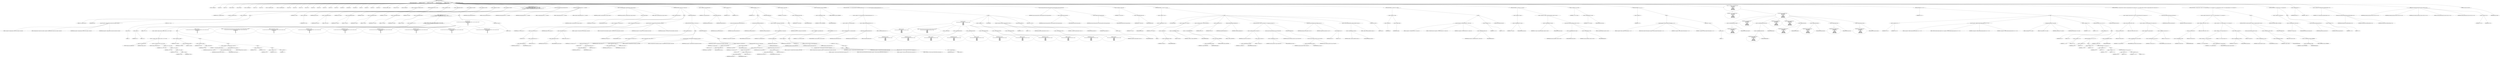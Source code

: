 digraph hostapd_notif_assoc {  
"1000130" [label = "(METHOD,hostapd_notif_assoc)" ]
"1000131" [label = "(PARAM,hostapd_data *hapd)" ]
"1000132" [label = "(PARAM,const u8 *addr)" ]
"1000133" [label = "(PARAM,const u8 *req_ies)" ]
"1000134" [label = "(PARAM,size_t req_ies_len)" ]
"1000135" [label = "(PARAM,int reassoc)" ]
"1000136" [label = "(BLOCK,,)" ]
"1000137" [label = "(LOCAL,v5: unsigned int)" ]
"1000138" [label = "(LOCAL,v6: int)" ]
"1000139" [label = "(LOCAL,v7: int)" ]
"1000140" [label = "(LOCAL,v8: sta_info *)" ]
"1000141" [label = "(LOCAL,v9: sta_info *)" ]
"1000142" [label = "(LOCAL,v10: hostapd_iface *)" ]
"1000143" [label = "(LOCAL,v11: int)" ]
"1000144" [label = "(LOCAL,v12: int)" ]
"1000145" [label = "(LOCAL,v13: hostapd_bss_config *)" ]
"1000146" [label = "(LOCAL,v14: wpa_state_machine *)" ]
"1000147" [label = "(LOCAL,v15: int)" ]
"1000148" [label = "(LOCAL,v16: int)" ]
"1000149" [label = "(LOCAL,v17: int)" ]
"1000150" [label = "(LOCAL,v18: u8 *)" ]
"1000151" [label = "(LOCAL,v20: int)" ]
"1000152" [label = "(LOCAL,v22: u8)" ]
"1000153" [label = "(LOCAL,v23: u8)" ]
"1000154" [label = "(LOCAL,v24: u8)" ]
"1000155" [label = "(LOCAL,v25: u8)" ]
"1000156" [label = "(LOCAL,ielen: u8)" ]
"1000157" [label = "(LOCAL,ielena: int)" ]
"1000158" [label = "(LOCAL,ielenb: int)" ]
"1000159" [label = "(LOCAL,p: u8)" ]
"1000160" [label = "(LOCAL,pa: u8 *)" ]
"1000161" [label = "(LOCAL,res: int)" ]
"1000162" [label = "(LOCAL,resa: int)" ]
"1000163" [label = "(LOCAL,elems: ieee802_11_elems)" ]
"1000164" [label = "(LOCAL,buf: u8 [ 1064 ])" ]
"1000165" [label = "(LOCAL,v35: unsigned int)" ]
"1000166" [label = "(<operator>.assignment,v35 = __readgsdword(0x14u))" ]
"1000167" [label = "(IDENTIFIER,v35,v35 = __readgsdword(0x14u))" ]
"1000168" [label = "(__readgsdword,__readgsdword(0x14u))" ]
"1000169" [label = "(LITERAL,0x14u,__readgsdword(0x14u))" ]
"1000170" [label = "(CONTROL_STRUCTURE,if ( !addr ),if ( !addr ))" ]
"1000171" [label = "(<operator>.logicalNot,!addr)" ]
"1000172" [label = "(IDENTIFIER,addr,!addr)" ]
"1000173" [label = "(BLOCK,,)" ]
"1000174" [label = "(wpa_printf,wpa_printf(2, \"hostapd_notif_assoc: Skip event with no address\", hapd, hapd))" ]
"1000175" [label = "(LITERAL,2,wpa_printf(2, \"hostapd_notif_assoc: Skip event with no address\", hapd, hapd))" ]
"1000176" [label = "(LITERAL,\"hostapd_notif_assoc: Skip event with no address\",wpa_printf(2, \"hostapd_notif_assoc: Skip event with no address\", hapd, hapd))" ]
"1000177" [label = "(IDENTIFIER,hapd,wpa_printf(2, \"hostapd_notif_assoc: Skip event with no address\", hapd, hapd))" ]
"1000178" [label = "(IDENTIFIER,hapd,wpa_printf(2, \"hostapd_notif_assoc: Skip event with no address\", hapd, hapd))" ]
"1000179" [label = "(RETURN,return -1;,return -1;)" ]
"1000180" [label = "(<operator>.minus,-1)" ]
"1000181" [label = "(LITERAL,1,-1)" ]
"1000182" [label = "(<operator>.assignment,v5 = *addr)" ]
"1000183" [label = "(IDENTIFIER,v5,v5 = *addr)" ]
"1000184" [label = "(<operator>.indirection,*addr)" ]
"1000185" [label = "(IDENTIFIER,addr,v5 = *addr)" ]
"1000186" [label = "(<operator>.assignment,ielen = addr[1])" ]
"1000187" [label = "(IDENTIFIER,ielen,ielen = addr[1])" ]
"1000188" [label = "(<operator>.indirectIndexAccess,addr[1])" ]
"1000189" [label = "(IDENTIFIER,addr,ielen = addr[1])" ]
"1000190" [label = "(LITERAL,1,ielen = addr[1])" ]
"1000191" [label = "(<operator>.assignment,v25 = addr[2])" ]
"1000192" [label = "(IDENTIFIER,v25,v25 = addr[2])" ]
"1000193" [label = "(<operator>.indirectIndexAccess,addr[2])" ]
"1000194" [label = "(IDENTIFIER,addr,v25 = addr[2])" ]
"1000195" [label = "(LITERAL,2,v25 = addr[2])" ]
"1000196" [label = "(<operator>.assignment,p = addr[3])" ]
"1000197" [label = "(IDENTIFIER,p,p = addr[3])" ]
"1000198" [label = "(<operator>.indirectIndexAccess,addr[3])" ]
"1000199" [label = "(IDENTIFIER,addr,p = addr[3])" ]
"1000200" [label = "(LITERAL,3,p = addr[3])" ]
"1000201" [label = "(<operator>.assignment,v24 = addr[4])" ]
"1000202" [label = "(IDENTIFIER,v24,v24 = addr[4])" ]
"1000203" [label = "(<operator>.indirectIndexAccess,addr[4])" ]
"1000204" [label = "(IDENTIFIER,addr,v24 = addr[4])" ]
"1000205" [label = "(LITERAL,4,v24 = addr[4])" ]
"1000206" [label = "(<operator>.assignment,v6 = addr[5])" ]
"1000207" [label = "(IDENTIFIER,v6,v6 = addr[5])" ]
"1000208" [label = "(<operator>.indirectIndexAccess,addr[5])" ]
"1000209" [label = "(IDENTIFIER,addr,v6 = addr[5])" ]
"1000210" [label = "(LITERAL,5,v6 = addr[5])" ]
"1000211" [label = "(CONTROL_STRUCTURE,if ( (v5 & 1) != 0\n    || !((unsigned __int8)v6 | (unsigned __int8)(v24 | p | v25 | v5 | ielen))\n    || (v22 = addr[5], v23 = *addr, v7 = memcmp(addr, hapd->own_addr, 6u), v5 = v23, v6 = v22, !v7) ),if ( (v5 & 1) != 0\n    || !((unsigned __int8)v6 | (unsigned __int8)(v24 | p | v25 | v5 | ielen))\n    || (v22 = addr[5], v23 = *addr, v7 = memcmp(addr, hapd->own_addr, 6u), v5 = v23, v6 = v22, !v7) ))" ]
"1000212" [label = "(<operator>.logicalOr,(v5 & 1) != 0\n    || !((unsigned __int8)v6 | (unsigned __int8)(v24 | p | v25 | v5 | ielen))\n    || (v22 = addr[5], v23 = *addr, v7 = memcmp(addr, hapd->own_addr, 6u), v5 = v23, v6 = v22, !v7))" ]
"1000213" [label = "(<operator>.notEquals,(v5 & 1) != 0)" ]
"1000214" [label = "(<operator>.and,v5 & 1)" ]
"1000215" [label = "(IDENTIFIER,v5,v5 & 1)" ]
"1000216" [label = "(LITERAL,1,v5 & 1)" ]
"1000217" [label = "(LITERAL,0,(v5 & 1) != 0)" ]
"1000218" [label = "(<operator>.logicalOr,!((unsigned __int8)v6 | (unsigned __int8)(v24 | p | v25 | v5 | ielen))\n    || (v22 = addr[5], v23 = *addr, v7 = memcmp(addr, hapd->own_addr, 6u), v5 = v23, v6 = v22, !v7))" ]
"1000219" [label = "(<operator>.logicalNot,!((unsigned __int8)v6 | (unsigned __int8)(v24 | p | v25 | v5 | ielen)))" ]
"1000220" [label = "(<operator>.or,(unsigned __int8)v6 | (unsigned __int8)(v24 | p | v25 | v5 | ielen))" ]
"1000221" [label = "(<operator>.cast,(unsigned __int8)v6)" ]
"1000222" [label = "(UNKNOWN,unsigned __int8,unsigned __int8)" ]
"1000223" [label = "(IDENTIFIER,v6,(unsigned __int8)v6)" ]
"1000224" [label = "(<operator>.cast,(unsigned __int8)(v24 | p | v25 | v5 | ielen))" ]
"1000225" [label = "(UNKNOWN,unsigned __int8,unsigned __int8)" ]
"1000226" [label = "(<operator>.or,v24 | p | v25 | v5 | ielen)" ]
"1000227" [label = "(IDENTIFIER,v24,v24 | p | v25 | v5 | ielen)" ]
"1000228" [label = "(<operator>.or,p | v25 | v5 | ielen)" ]
"1000229" [label = "(IDENTIFIER,p,p | v25 | v5 | ielen)" ]
"1000230" [label = "(<operator>.or,v25 | v5 | ielen)" ]
"1000231" [label = "(IDENTIFIER,v25,v25 | v5 | ielen)" ]
"1000232" [label = "(<operator>.or,v5 | ielen)" ]
"1000233" [label = "(IDENTIFIER,v5,v5 | ielen)" ]
"1000234" [label = "(IDENTIFIER,ielen,v5 | ielen)" ]
"1000235" [label = "(BLOCK,,)" ]
"1000236" [label = "(<operator>.assignment,v22 = addr[5])" ]
"1000237" [label = "(IDENTIFIER,v22,v22 = addr[5])" ]
"1000238" [label = "(<operator>.indirectIndexAccess,addr[5])" ]
"1000239" [label = "(IDENTIFIER,addr,v22 = addr[5])" ]
"1000240" [label = "(LITERAL,5,v22 = addr[5])" ]
"1000241" [label = "(BLOCK,,)" ]
"1000242" [label = "(<operator>.assignment,v23 = *addr)" ]
"1000243" [label = "(IDENTIFIER,v23,v23 = *addr)" ]
"1000244" [label = "(<operator>.indirection,*addr)" ]
"1000245" [label = "(IDENTIFIER,addr,v23 = *addr)" ]
"1000246" [label = "(BLOCK,,)" ]
"1000247" [label = "(<operator>.assignment,v7 = memcmp(addr, hapd->own_addr, 6u))" ]
"1000248" [label = "(IDENTIFIER,v7,v7 = memcmp(addr, hapd->own_addr, 6u))" ]
"1000249" [label = "(memcmp,memcmp(addr, hapd->own_addr, 6u))" ]
"1000250" [label = "(IDENTIFIER,addr,memcmp(addr, hapd->own_addr, 6u))" ]
"1000251" [label = "(<operator>.indirectFieldAccess,hapd->own_addr)" ]
"1000252" [label = "(IDENTIFIER,hapd,memcmp(addr, hapd->own_addr, 6u))" ]
"1000253" [label = "(FIELD_IDENTIFIER,own_addr,own_addr)" ]
"1000254" [label = "(LITERAL,6u,memcmp(addr, hapd->own_addr, 6u))" ]
"1000255" [label = "(BLOCK,,)" ]
"1000256" [label = "(<operator>.assignment,v5 = v23)" ]
"1000257" [label = "(IDENTIFIER,v5,v5 = v23)" ]
"1000258" [label = "(IDENTIFIER,v23,v5 = v23)" ]
"1000259" [label = "(BLOCK,,)" ]
"1000260" [label = "(<operator>.assignment,v6 = v22)" ]
"1000261" [label = "(IDENTIFIER,v6,v6 = v22)" ]
"1000262" [label = "(IDENTIFIER,v22,v6 = v22)" ]
"1000263" [label = "(<operator>.logicalNot,!v7)" ]
"1000264" [label = "(IDENTIFIER,v7,!v7)" ]
"1000265" [label = "(BLOCK,,)" ]
"1000266" [label = "(wpa_printf,wpa_printf(\n      2,\n      \"%s: Invalid SA=%02x:%02x:%02x:%02x:%02x:%02x in received indication - ignore this indication silently\",\n      \"hostapd_notif_assoc\",\n      v5,\n      ielen,\n      v25,\n      p,\n      v24,\n      v6))" ]
"1000267" [label = "(LITERAL,2,wpa_printf(\n      2,\n      \"%s: Invalid SA=%02x:%02x:%02x:%02x:%02x:%02x in received indication - ignore this indication silently\",\n      \"hostapd_notif_assoc\",\n      v5,\n      ielen,\n      v25,\n      p,\n      v24,\n      v6))" ]
"1000268" [label = "(LITERAL,\"%s: Invalid SA=%02x:%02x:%02x:%02x:%02x:%02x in received indication - ignore this indication silently\",wpa_printf(\n      2,\n      \"%s: Invalid SA=%02x:%02x:%02x:%02x:%02x:%02x in received indication - ignore this indication silently\",\n      \"hostapd_notif_assoc\",\n      v5,\n      ielen,\n      v25,\n      p,\n      v24,\n      v6))" ]
"1000269" [label = "(LITERAL,\"hostapd_notif_assoc\",wpa_printf(\n      2,\n      \"%s: Invalid SA=%02x:%02x:%02x:%02x:%02x:%02x in received indication - ignore this indication silently\",\n      \"hostapd_notif_assoc\",\n      v5,\n      ielen,\n      v25,\n      p,\n      v24,\n      v6))" ]
"1000270" [label = "(IDENTIFIER,v5,wpa_printf(\n      2,\n      \"%s: Invalid SA=%02x:%02x:%02x:%02x:%02x:%02x in received indication - ignore this indication silently\",\n      \"hostapd_notif_assoc\",\n      v5,\n      ielen,\n      v25,\n      p,\n      v24,\n      v6))" ]
"1000271" [label = "(IDENTIFIER,ielen,wpa_printf(\n      2,\n      \"%s: Invalid SA=%02x:%02x:%02x:%02x:%02x:%02x in received indication - ignore this indication silently\",\n      \"hostapd_notif_assoc\",\n      v5,\n      ielen,\n      v25,\n      p,\n      v24,\n      v6))" ]
"1000272" [label = "(IDENTIFIER,v25,wpa_printf(\n      2,\n      \"%s: Invalid SA=%02x:%02x:%02x:%02x:%02x:%02x in received indication - ignore this indication silently\",\n      \"hostapd_notif_assoc\",\n      v5,\n      ielen,\n      v25,\n      p,\n      v24,\n      v6))" ]
"1000273" [label = "(IDENTIFIER,p,wpa_printf(\n      2,\n      \"%s: Invalid SA=%02x:%02x:%02x:%02x:%02x:%02x in received indication - ignore this indication silently\",\n      \"hostapd_notif_assoc\",\n      v5,\n      ielen,\n      v25,\n      p,\n      v24,\n      v6))" ]
"1000274" [label = "(IDENTIFIER,v24,wpa_printf(\n      2,\n      \"%s: Invalid SA=%02x:%02x:%02x:%02x:%02x:%02x in received indication - ignore this indication silently\",\n      \"hostapd_notif_assoc\",\n      v5,\n      ielen,\n      v25,\n      p,\n      v24,\n      v6))" ]
"1000275" [label = "(IDENTIFIER,v6,wpa_printf(\n      2,\n      \"%s: Invalid SA=%02x:%02x:%02x:%02x:%02x:%02x in received indication - ignore this indication silently\",\n      \"hostapd_notif_assoc\",\n      v5,\n      ielen,\n      v25,\n      p,\n      v24,\n      v6))" ]
"1000276" [label = "(RETURN,return 0;,return 0;)" ]
"1000277" [label = "(LITERAL,0,return 0;)" ]
"1000278" [label = "(random_add_randomness,random_add_randomness(addr, 6u))" ]
"1000279" [label = "(IDENTIFIER,addr,random_add_randomness(addr, 6u))" ]
"1000280" [label = "(LITERAL,6u,random_add_randomness(addr, 6u))" ]
"1000281" [label = "(hostapd_logger,hostapd_logger(hapd, addr, 1u, 2, \"associated\"))" ]
"1000282" [label = "(IDENTIFIER,hapd,hostapd_logger(hapd, addr, 1u, 2, \"associated\"))" ]
"1000283" [label = "(IDENTIFIER,addr,hostapd_logger(hapd, addr, 1u, 2, \"associated\"))" ]
"1000284" [label = "(LITERAL,1u,hostapd_logger(hapd, addr, 1u, 2, \"associated\"))" ]
"1000285" [label = "(LITERAL,2,hostapd_logger(hapd, addr, 1u, 2, \"associated\"))" ]
"1000286" [label = "(LITERAL,\"associated\",hostapd_logger(hapd, addr, 1u, 2, \"associated\"))" ]
"1000287" [label = "(ieee802_11_parse_elems,ieee802_11_parse_elems(req_ies, req_ies_len, &elems, 0))" ]
"1000288" [label = "(IDENTIFIER,req_ies,ieee802_11_parse_elems(req_ies, req_ies_len, &elems, 0))" ]
"1000289" [label = "(IDENTIFIER,req_ies_len,ieee802_11_parse_elems(req_ies, req_ies_len, &elems, 0))" ]
"1000290" [label = "(<operator>.addressOf,&elems)" ]
"1000291" [label = "(IDENTIFIER,elems,ieee802_11_parse_elems(req_ies, req_ies_len, &elems, 0))" ]
"1000292" [label = "(LITERAL,0,ieee802_11_parse_elems(req_ies, req_ies_len, &elems, 0))" ]
"1000293" [label = "(CONTROL_STRUCTURE,if ( elems.wps_ie ),if ( elems.wps_ie ))" ]
"1000294" [label = "(<operator>.fieldAccess,elems.wps_ie)" ]
"1000295" [label = "(IDENTIFIER,elems,if ( elems.wps_ie ))" ]
"1000296" [label = "(FIELD_IDENTIFIER,wps_ie,wps_ie)" ]
"1000297" [label = "(BLOCK,,)" ]
"1000298" [label = "(<operator>.assignment,pa = (u8 *)(elems.wps_ie - 2))" ]
"1000299" [label = "(IDENTIFIER,pa,pa = (u8 *)(elems.wps_ie - 2))" ]
"1000300" [label = "(<operator>.cast,(u8 *)(elems.wps_ie - 2))" ]
"1000301" [label = "(UNKNOWN,u8 *,u8 *)" ]
"1000302" [label = "(<operator>.subtraction,elems.wps_ie - 2)" ]
"1000303" [label = "(<operator>.fieldAccess,elems.wps_ie)" ]
"1000304" [label = "(IDENTIFIER,elems,elems.wps_ie - 2)" ]
"1000305" [label = "(FIELD_IDENTIFIER,wps_ie,wps_ie)" ]
"1000306" [label = "(LITERAL,2,elems.wps_ie - 2)" ]
"1000307" [label = "(<operator>.assignment,ielena = elems.wps_ie_len + 2)" ]
"1000308" [label = "(IDENTIFIER,ielena,ielena = elems.wps_ie_len + 2)" ]
"1000309" [label = "(<operator>.addition,elems.wps_ie_len + 2)" ]
"1000310" [label = "(<operator>.fieldAccess,elems.wps_ie_len)" ]
"1000311" [label = "(IDENTIFIER,elems,elems.wps_ie_len + 2)" ]
"1000312" [label = "(FIELD_IDENTIFIER,wps_ie_len,wps_ie_len)" ]
"1000313" [label = "(LITERAL,2,elems.wps_ie_len + 2)" ]
"1000314" [label = "(wpa_printf,wpa_printf(2, \"STA included WPS IE in (Re)AssocReq\", ielena, ielena))" ]
"1000315" [label = "(LITERAL,2,wpa_printf(2, \"STA included WPS IE in (Re)AssocReq\", ielena, ielena))" ]
"1000316" [label = "(LITERAL,\"STA included WPS IE in (Re)AssocReq\",wpa_printf(2, \"STA included WPS IE in (Re)AssocReq\", ielena, ielena))" ]
"1000317" [label = "(IDENTIFIER,ielena,wpa_printf(2, \"STA included WPS IE in (Re)AssocReq\", ielena, ielena))" ]
"1000318" [label = "(IDENTIFIER,ielena,wpa_printf(2, \"STA included WPS IE in (Re)AssocReq\", ielena, ielena))" ]
"1000319" [label = "(CONTROL_STRUCTURE,else,else)" ]
"1000320" [label = "(CONTROL_STRUCTURE,if ( elems.rsn_ie ),if ( elems.rsn_ie ))" ]
"1000321" [label = "(<operator>.fieldAccess,elems.rsn_ie)" ]
"1000322" [label = "(IDENTIFIER,elems,if ( elems.rsn_ie ))" ]
"1000323" [label = "(FIELD_IDENTIFIER,rsn_ie,rsn_ie)" ]
"1000324" [label = "(BLOCK,,)" ]
"1000325" [label = "(<operator>.assignment,pa = (u8 *)(elems.rsn_ie - 2))" ]
"1000326" [label = "(IDENTIFIER,pa,pa = (u8 *)(elems.rsn_ie - 2))" ]
"1000327" [label = "(<operator>.cast,(u8 *)(elems.rsn_ie - 2))" ]
"1000328" [label = "(UNKNOWN,u8 *,u8 *)" ]
"1000329" [label = "(<operator>.subtraction,elems.rsn_ie - 2)" ]
"1000330" [label = "(<operator>.fieldAccess,elems.rsn_ie)" ]
"1000331" [label = "(IDENTIFIER,elems,elems.rsn_ie - 2)" ]
"1000332" [label = "(FIELD_IDENTIFIER,rsn_ie,rsn_ie)" ]
"1000333" [label = "(LITERAL,2,elems.rsn_ie - 2)" ]
"1000334" [label = "(<operator>.assignment,ielena = elems.rsn_ie_len + 2)" ]
"1000335" [label = "(IDENTIFIER,ielena,ielena = elems.rsn_ie_len + 2)" ]
"1000336" [label = "(<operator>.addition,elems.rsn_ie_len + 2)" ]
"1000337" [label = "(<operator>.fieldAccess,elems.rsn_ie_len)" ]
"1000338" [label = "(IDENTIFIER,elems,elems.rsn_ie_len + 2)" ]
"1000339" [label = "(FIELD_IDENTIFIER,rsn_ie_len,rsn_ie_len)" ]
"1000340" [label = "(LITERAL,2,elems.rsn_ie_len + 2)" ]
"1000341" [label = "(wpa_printf,wpa_printf(2, \"STA included RSN IE in (Re)AssocReq\", ielena, ielena))" ]
"1000342" [label = "(LITERAL,2,wpa_printf(2, \"STA included RSN IE in (Re)AssocReq\", ielena, ielena))" ]
"1000343" [label = "(LITERAL,\"STA included RSN IE in (Re)AssocReq\",wpa_printf(2, \"STA included RSN IE in (Re)AssocReq\", ielena, ielena))" ]
"1000344" [label = "(IDENTIFIER,ielena,wpa_printf(2, \"STA included RSN IE in (Re)AssocReq\", ielena, ielena))" ]
"1000345" [label = "(IDENTIFIER,ielena,wpa_printf(2, \"STA included RSN IE in (Re)AssocReq\", ielena, ielena))" ]
"1000346" [label = "(CONTROL_STRUCTURE,else,else)" ]
"1000347" [label = "(BLOCK,,)" ]
"1000348" [label = "(<operator>.assignment,pa = (u8 *)elems.wpa_ie)" ]
"1000349" [label = "(IDENTIFIER,pa,pa = (u8 *)elems.wpa_ie)" ]
"1000350" [label = "(<operator>.cast,(u8 *)elems.wpa_ie)" ]
"1000351" [label = "(UNKNOWN,u8 *,u8 *)" ]
"1000352" [label = "(<operator>.fieldAccess,elems.wpa_ie)" ]
"1000353" [label = "(IDENTIFIER,elems,(u8 *)elems.wpa_ie)" ]
"1000354" [label = "(FIELD_IDENTIFIER,wpa_ie,wpa_ie)" ]
"1000355" [label = "(CONTROL_STRUCTURE,if ( elems.wpa_ie ),if ( elems.wpa_ie ))" ]
"1000356" [label = "(<operator>.fieldAccess,elems.wpa_ie)" ]
"1000357" [label = "(IDENTIFIER,elems,if ( elems.wpa_ie ))" ]
"1000358" [label = "(FIELD_IDENTIFIER,wpa_ie,wpa_ie)" ]
"1000359" [label = "(BLOCK,,)" ]
"1000360" [label = "(<operator>.assignment,pa = (u8 *)(elems.wpa_ie - 2))" ]
"1000361" [label = "(IDENTIFIER,pa,pa = (u8 *)(elems.wpa_ie - 2))" ]
"1000362" [label = "(<operator>.cast,(u8 *)(elems.wpa_ie - 2))" ]
"1000363" [label = "(UNKNOWN,u8 *,u8 *)" ]
"1000364" [label = "(<operator>.subtraction,elems.wpa_ie - 2)" ]
"1000365" [label = "(<operator>.fieldAccess,elems.wpa_ie)" ]
"1000366" [label = "(IDENTIFIER,elems,elems.wpa_ie - 2)" ]
"1000367" [label = "(FIELD_IDENTIFIER,wpa_ie,wpa_ie)" ]
"1000368" [label = "(LITERAL,2,elems.wpa_ie - 2)" ]
"1000369" [label = "(<operator>.assignment,ielena = elems.wpa_ie_len + 2)" ]
"1000370" [label = "(IDENTIFIER,ielena,ielena = elems.wpa_ie_len + 2)" ]
"1000371" [label = "(<operator>.addition,elems.wpa_ie_len + 2)" ]
"1000372" [label = "(<operator>.fieldAccess,elems.wpa_ie_len)" ]
"1000373" [label = "(IDENTIFIER,elems,elems.wpa_ie_len + 2)" ]
"1000374" [label = "(FIELD_IDENTIFIER,wpa_ie_len,wpa_ie_len)" ]
"1000375" [label = "(LITERAL,2,elems.wpa_ie_len + 2)" ]
"1000376" [label = "(wpa_printf,wpa_printf(2, \"STA included WPA IE in (Re)AssocReq\", ielena, ielena))" ]
"1000377" [label = "(LITERAL,2,wpa_printf(2, \"STA included WPA IE in (Re)AssocReq\", ielena, ielena))" ]
"1000378" [label = "(LITERAL,\"STA included WPA IE in (Re)AssocReq\",wpa_printf(2, \"STA included WPA IE in (Re)AssocReq\", ielena, ielena))" ]
"1000379" [label = "(IDENTIFIER,ielena,wpa_printf(2, \"STA included WPA IE in (Re)AssocReq\", ielena, ielena))" ]
"1000380" [label = "(IDENTIFIER,ielena,wpa_printf(2, \"STA included WPA IE in (Re)AssocReq\", ielena, ielena))" ]
"1000381" [label = "(CONTROL_STRUCTURE,else,else)" ]
"1000382" [label = "(BLOCK,,)" ]
"1000383" [label = "(wpa_printf,wpa_printf(2, \"STA did not include WPS/RSN/WPA IE in (Re)AssocReq\", 0, 0))" ]
"1000384" [label = "(LITERAL,2,wpa_printf(2, \"STA did not include WPS/RSN/WPA IE in (Re)AssocReq\", 0, 0))" ]
"1000385" [label = "(LITERAL,\"STA did not include WPS/RSN/WPA IE in (Re)AssocReq\",wpa_printf(2, \"STA did not include WPS/RSN/WPA IE in (Re)AssocReq\", 0, 0))" ]
"1000386" [label = "(LITERAL,0,wpa_printf(2, \"STA did not include WPS/RSN/WPA IE in (Re)AssocReq\", 0, 0))" ]
"1000387" [label = "(LITERAL,0,wpa_printf(2, \"STA did not include WPS/RSN/WPA IE in (Re)AssocReq\", 0, 0))" ]
"1000388" [label = "(<operator>.assignment,ielena = 0)" ]
"1000389" [label = "(IDENTIFIER,ielena,ielena = 0)" ]
"1000390" [label = "(LITERAL,0,ielena = 0)" ]
"1000391" [label = "(<operator>.assignment,v8 = ap_get_sta(hapd, addr))" ]
"1000392" [label = "(IDENTIFIER,v8,v8 = ap_get_sta(hapd, addr))" ]
"1000393" [label = "(ap_get_sta,ap_get_sta(hapd, addr))" ]
"1000394" [label = "(IDENTIFIER,hapd,ap_get_sta(hapd, addr))" ]
"1000395" [label = "(IDENTIFIER,addr,ap_get_sta(hapd, addr))" ]
"1000396" [label = "(<operator>.assignment,v9 = v8)" ]
"1000397" [label = "(IDENTIFIER,v9,v9 = v8)" ]
"1000398" [label = "(IDENTIFIER,v8,v9 = v8)" ]
"1000399" [label = "(CONTROL_STRUCTURE,if ( v8 ),if ( v8 ))" ]
"1000400" [label = "(IDENTIFIER,v8,if ( v8 ))" ]
"1000401" [label = "(BLOCK,,)" ]
"1000402" [label = "(ap_sta_no_session_timeout,ap_sta_no_session_timeout(hapd, v8))" ]
"1000403" [label = "(IDENTIFIER,hapd,ap_sta_no_session_timeout(hapd, v8))" ]
"1000404" [label = "(IDENTIFIER,v8,ap_sta_no_session_timeout(hapd, v8))" ]
"1000405" [label = "(accounting_sta_stop,accounting_sta_stop(hapd, v9))" ]
"1000406" [label = "(IDENTIFIER,hapd,accounting_sta_stop(hapd, v9))" ]
"1000407" [label = "(IDENTIFIER,v9,accounting_sta_stop(hapd, v9))" ]
"1000408" [label = "(<operator>.assignment,v9->timeout_next = STA_NULLFUNC)" ]
"1000409" [label = "(<operator>.indirectFieldAccess,v9->timeout_next)" ]
"1000410" [label = "(IDENTIFIER,v9,v9->timeout_next = STA_NULLFUNC)" ]
"1000411" [label = "(FIELD_IDENTIFIER,timeout_next,timeout_next)" ]
"1000412" [label = "(IDENTIFIER,STA_NULLFUNC,v9->timeout_next = STA_NULLFUNC)" ]
"1000413" [label = "(CONTROL_STRUCTURE,else,else)" ]
"1000414" [label = "(BLOCK,,)" ]
"1000415" [label = "(<operator>.assignment,v9 = ap_sta_add(hapd, addr))" ]
"1000416" [label = "(IDENTIFIER,v9,v9 = ap_sta_add(hapd, addr))" ]
"1000417" [label = "(ap_sta_add,ap_sta_add(hapd, addr))" ]
"1000418" [label = "(IDENTIFIER,hapd,ap_sta_add(hapd, addr))" ]
"1000419" [label = "(IDENTIFIER,addr,ap_sta_add(hapd, addr))" ]
"1000420" [label = "(CONTROL_STRUCTURE,if ( !v9 ),if ( !v9 ))" ]
"1000421" [label = "(<operator>.logicalNot,!v9)" ]
"1000422" [label = "(IDENTIFIER,v9,!v9)" ]
"1000423" [label = "(BLOCK,,)" ]
"1000424" [label = "(hostapd_drv_sta_disassoc,hostapd_drv_sta_disassoc(hapd, addr, 5))" ]
"1000425" [label = "(IDENTIFIER,hapd,hostapd_drv_sta_disassoc(hapd, addr, 5))" ]
"1000426" [label = "(IDENTIFIER,addr,hostapd_drv_sta_disassoc(hapd, addr, 5))" ]
"1000427" [label = "(LITERAL,5,hostapd_drv_sta_disassoc(hapd, addr, 5))" ]
"1000428" [label = "(RETURN,return -1;,return -1;)" ]
"1000429" [label = "(<operator>.minus,-1)" ]
"1000430" [label = "(LITERAL,1,-1)" ]
"1000431" [label = "(<operator>.assignment,v10 = hapd->iface)" ]
"1000432" [label = "(IDENTIFIER,v10,v10 = hapd->iface)" ]
"1000433" [label = "(<operator>.indirectFieldAccess,hapd->iface)" ]
"1000434" [label = "(IDENTIFIER,hapd,v10 = hapd->iface)" ]
"1000435" [label = "(FIELD_IDENTIFIER,iface,iface)" ]
"1000436" [label = "(<operators>.assignmentAnd,v9->flags &= 0xFFFECFFF)" ]
"1000437" [label = "(<operator>.indirectFieldAccess,v9->flags)" ]
"1000438" [label = "(IDENTIFIER,v9,v9->flags &= 0xFFFECFFF)" ]
"1000439" [label = "(FIELD_IDENTIFIER,flags,flags)" ]
"1000440" [label = "(LITERAL,0xFFFECFFF,v9->flags &= 0xFFFECFFF)" ]
"1000441" [label = "(CONTROL_STRUCTURE,if ( !v10->drv_max_acl_mac_addrs && hostapd_check_acl(hapd, addr, 0) != 1 ),if ( !v10->drv_max_acl_mac_addrs && hostapd_check_acl(hapd, addr, 0) != 1 ))" ]
"1000442" [label = "(<operator>.logicalAnd,!v10->drv_max_acl_mac_addrs && hostapd_check_acl(hapd, addr, 0) != 1)" ]
"1000443" [label = "(<operator>.logicalNot,!v10->drv_max_acl_mac_addrs)" ]
"1000444" [label = "(<operator>.indirectFieldAccess,v10->drv_max_acl_mac_addrs)" ]
"1000445" [label = "(IDENTIFIER,v10,!v10->drv_max_acl_mac_addrs)" ]
"1000446" [label = "(FIELD_IDENTIFIER,drv_max_acl_mac_addrs,drv_max_acl_mac_addrs)" ]
"1000447" [label = "(<operator>.notEquals,hostapd_check_acl(hapd, addr, 0) != 1)" ]
"1000448" [label = "(hostapd_check_acl,hostapd_check_acl(hapd, addr, 0))" ]
"1000449" [label = "(IDENTIFIER,hapd,hostapd_check_acl(hapd, addr, 0))" ]
"1000450" [label = "(IDENTIFIER,addr,hostapd_check_acl(hapd, addr, 0))" ]
"1000451" [label = "(LITERAL,0,hostapd_check_acl(hapd, addr, 0))" ]
"1000452" [label = "(LITERAL,1,hostapd_check_acl(hapd, addr, 0) != 1)" ]
"1000453" [label = "(BLOCK,,)" ]
"1000454" [label = "(wpa_printf,wpa_printf(\n      3,\n      \"STA %02x:%02x:%02x:%02x:%02x:%02x not allowed to connect\",\n      *addr,\n      addr[1],\n      addr[2],\n      addr[3],\n      addr[4],\n      addr[5]))" ]
"1000455" [label = "(LITERAL,3,wpa_printf(\n      3,\n      \"STA %02x:%02x:%02x:%02x:%02x:%02x not allowed to connect\",\n      *addr,\n      addr[1],\n      addr[2],\n      addr[3],\n      addr[4],\n      addr[5]))" ]
"1000456" [label = "(LITERAL,\"STA %02x:%02x:%02x:%02x:%02x:%02x not allowed to connect\",wpa_printf(\n      3,\n      \"STA %02x:%02x:%02x:%02x:%02x:%02x not allowed to connect\",\n      *addr,\n      addr[1],\n      addr[2],\n      addr[3],\n      addr[4],\n      addr[5]))" ]
"1000457" [label = "(<operator>.indirection,*addr)" ]
"1000458" [label = "(IDENTIFIER,addr,wpa_printf(\n      3,\n      \"STA %02x:%02x:%02x:%02x:%02x:%02x not allowed to connect\",\n      *addr,\n      addr[1],\n      addr[2],\n      addr[3],\n      addr[4],\n      addr[5]))" ]
"1000459" [label = "(<operator>.indirectIndexAccess,addr[1])" ]
"1000460" [label = "(IDENTIFIER,addr,wpa_printf(\n      3,\n      \"STA %02x:%02x:%02x:%02x:%02x:%02x not allowed to connect\",\n      *addr,\n      addr[1],\n      addr[2],\n      addr[3],\n      addr[4],\n      addr[5]))" ]
"1000461" [label = "(LITERAL,1,wpa_printf(\n      3,\n      \"STA %02x:%02x:%02x:%02x:%02x:%02x not allowed to connect\",\n      *addr,\n      addr[1],\n      addr[2],\n      addr[3],\n      addr[4],\n      addr[5]))" ]
"1000462" [label = "(<operator>.indirectIndexAccess,addr[2])" ]
"1000463" [label = "(IDENTIFIER,addr,wpa_printf(\n      3,\n      \"STA %02x:%02x:%02x:%02x:%02x:%02x not allowed to connect\",\n      *addr,\n      addr[1],\n      addr[2],\n      addr[3],\n      addr[4],\n      addr[5]))" ]
"1000464" [label = "(LITERAL,2,wpa_printf(\n      3,\n      \"STA %02x:%02x:%02x:%02x:%02x:%02x not allowed to connect\",\n      *addr,\n      addr[1],\n      addr[2],\n      addr[3],\n      addr[4],\n      addr[5]))" ]
"1000465" [label = "(<operator>.indirectIndexAccess,addr[3])" ]
"1000466" [label = "(IDENTIFIER,addr,wpa_printf(\n      3,\n      \"STA %02x:%02x:%02x:%02x:%02x:%02x not allowed to connect\",\n      *addr,\n      addr[1],\n      addr[2],\n      addr[3],\n      addr[4],\n      addr[5]))" ]
"1000467" [label = "(LITERAL,3,wpa_printf(\n      3,\n      \"STA %02x:%02x:%02x:%02x:%02x:%02x not allowed to connect\",\n      *addr,\n      addr[1],\n      addr[2],\n      addr[3],\n      addr[4],\n      addr[5]))" ]
"1000468" [label = "(<operator>.indirectIndexAccess,addr[4])" ]
"1000469" [label = "(IDENTIFIER,addr,wpa_printf(\n      3,\n      \"STA %02x:%02x:%02x:%02x:%02x:%02x not allowed to connect\",\n      *addr,\n      addr[1],\n      addr[2],\n      addr[3],\n      addr[4],\n      addr[5]))" ]
"1000470" [label = "(LITERAL,4,wpa_printf(\n      3,\n      \"STA %02x:%02x:%02x:%02x:%02x:%02x not allowed to connect\",\n      *addr,\n      addr[1],\n      addr[2],\n      addr[3],\n      addr[4],\n      addr[5]))" ]
"1000471" [label = "(<operator>.indirectIndexAccess,addr[5])" ]
"1000472" [label = "(IDENTIFIER,addr,wpa_printf(\n      3,\n      \"STA %02x:%02x:%02x:%02x:%02x:%02x not allowed to connect\",\n      *addr,\n      addr[1],\n      addr[2],\n      addr[3],\n      addr[4],\n      addr[5]))" ]
"1000473" [label = "(LITERAL,5,wpa_printf(\n      3,\n      \"STA %02x:%02x:%02x:%02x:%02x:%02x not allowed to connect\",\n      *addr,\n      addr[1],\n      addr[2],\n      addr[3],\n      addr[4],\n      addr[5]))" ]
"1000474" [label = "(<operator>.assignment,v11 = 1)" ]
"1000475" [label = "(IDENTIFIER,v11,v11 = 1)" ]
"1000476" [label = "(LITERAL,1,v11 = 1)" ]
"1000477" [label = "(JUMP_TARGET,fail)" ]
"1000478" [label = "(hostapd_drv_sta_disassoc,hostapd_drv_sta_disassoc(hapd, v9->addr, v11))" ]
"1000479" [label = "(IDENTIFIER,hapd,hostapd_drv_sta_disassoc(hapd, v9->addr, v11))" ]
"1000480" [label = "(<operator>.indirectFieldAccess,v9->addr)" ]
"1000481" [label = "(IDENTIFIER,v9,hostapd_drv_sta_disassoc(hapd, v9->addr, v11))" ]
"1000482" [label = "(FIELD_IDENTIFIER,addr,addr)" ]
"1000483" [label = "(IDENTIFIER,v11,hostapd_drv_sta_disassoc(hapd, v9->addr, v11))" ]
"1000484" [label = "(ap_free_sta,ap_free_sta(hapd, v9))" ]
"1000485" [label = "(IDENTIFIER,hapd,ap_free_sta(hapd, v9))" ]
"1000486" [label = "(IDENTIFIER,v9,ap_free_sta(hapd, v9))" ]
"1000487" [label = "(RETURN,return -1;,return -1;)" ]
"1000488" [label = "(<operator>.minus,-1)" ]
"1000489" [label = "(LITERAL,1,-1)" ]
"1000490" [label = "(ap_copy_sta_supp_op_classes,ap_copy_sta_supp_op_classes(v9, elems.supp_op_classes, elems.supp_op_classes_len))" ]
"1000491" [label = "(IDENTIFIER,v9,ap_copy_sta_supp_op_classes(v9, elems.supp_op_classes, elems.supp_op_classes_len))" ]
"1000492" [label = "(<operator>.fieldAccess,elems.supp_op_classes)" ]
"1000493" [label = "(IDENTIFIER,elems,ap_copy_sta_supp_op_classes(v9, elems.supp_op_classes, elems.supp_op_classes_len))" ]
"1000494" [label = "(FIELD_IDENTIFIER,supp_op_classes,supp_op_classes)" ]
"1000495" [label = "(<operator>.fieldAccess,elems.supp_op_classes_len)" ]
"1000496" [label = "(IDENTIFIER,elems,ap_copy_sta_supp_op_classes(v9, elems.supp_op_classes, elems.supp_op_classes_len))" ]
"1000497" [label = "(FIELD_IDENTIFIER,supp_op_classes_len,supp_op_classes_len)" ]
"1000498" [label = "(<operator>.assignment,v13 = hapd->conf)" ]
"1000499" [label = "(IDENTIFIER,v13,v13 = hapd->conf)" ]
"1000500" [label = "(<operator>.indirectFieldAccess,hapd->conf)" ]
"1000501" [label = "(IDENTIFIER,hapd,v13 = hapd->conf)" ]
"1000502" [label = "(FIELD_IDENTIFIER,conf,conf)" ]
"1000503" [label = "(CONTROL_STRUCTURE,if ( !v13->wpa ),if ( !v13->wpa ))" ]
"1000504" [label = "(<operator>.logicalNot,!v13->wpa)" ]
"1000505" [label = "(<operator>.indirectFieldAccess,v13->wpa)" ]
"1000506" [label = "(IDENTIFIER,v13,!v13->wpa)" ]
"1000507" [label = "(FIELD_IDENTIFIER,wpa,wpa)" ]
"1000508" [label = "(BLOCK,,)" ]
"1000509" [label = "(JUMP_TARGET,LABEL_51)" ]
"1000510" [label = "(<operator>.assignment,v20 = v9->flags & 2)" ]
"1000511" [label = "(IDENTIFIER,v20,v20 = v9->flags & 2)" ]
"1000512" [label = "(<operator>.and,v9->flags & 2)" ]
"1000513" [label = "(<operator>.indirectFieldAccess,v9->flags)" ]
"1000514" [label = "(IDENTIFIER,v9,v9->flags & 2)" ]
"1000515" [label = "(FIELD_IDENTIFIER,flags,flags)" ]
"1000516" [label = "(LITERAL,2,v9->flags & 2)" ]
"1000517" [label = "(<operator>.assignment,v9->flags = v9->flags & 0xFFF7FFFF | 3)" ]
"1000518" [label = "(<operator>.indirectFieldAccess,v9->flags)" ]
"1000519" [label = "(IDENTIFIER,v9,v9->flags = v9->flags & 0xFFF7FFFF | 3)" ]
"1000520" [label = "(FIELD_IDENTIFIER,flags,flags)" ]
"1000521" [label = "(<operator>.or,v9->flags & 0xFFF7FFFF | 3)" ]
"1000522" [label = "(<operator>.and,v9->flags & 0xFFF7FFFF)" ]
"1000523" [label = "(<operator>.indirectFieldAccess,v9->flags)" ]
"1000524" [label = "(IDENTIFIER,v9,v9->flags & 0xFFF7FFFF)" ]
"1000525" [label = "(FIELD_IDENTIFIER,flags,flags)" ]
"1000526" [label = "(LITERAL,0xFFF7FFFF,v9->flags & 0xFFF7FFFF)" ]
"1000527" [label = "(LITERAL,3,v9->flags & 0xFFF7FFFF | 3)" ]
"1000528" [label = "(<operator>.assignment,resa = v20)" ]
"1000529" [label = "(IDENTIFIER,resa,resa = v20)" ]
"1000530" [label = "(IDENTIFIER,v20,resa = v20)" ]
"1000531" [label = "(hostapd_set_sta_flags,hostapd_set_sta_flags(hapd, v9))" ]
"1000532" [label = "(IDENTIFIER,hapd,hostapd_set_sta_flags(hapd, v9))" ]
"1000533" [label = "(IDENTIFIER,v9,hostapd_set_sta_flags(hapd, v9))" ]
"1000534" [label = "(CONTROL_STRUCTURE,if ( reassoc && v9->auth_alg == 2 ),if ( reassoc && v9->auth_alg == 2 ))" ]
"1000535" [label = "(<operator>.logicalAnd,reassoc && v9->auth_alg == 2)" ]
"1000536" [label = "(IDENTIFIER,reassoc,reassoc && v9->auth_alg == 2)" ]
"1000537" [label = "(<operator>.equals,v9->auth_alg == 2)" ]
"1000538" [label = "(<operator>.indirectFieldAccess,v9->auth_alg)" ]
"1000539" [label = "(IDENTIFIER,v9,v9->auth_alg == 2)" ]
"1000540" [label = "(FIELD_IDENTIFIER,auth_alg,auth_alg)" ]
"1000541" [label = "(LITERAL,2,v9->auth_alg == 2)" ]
"1000542" [label = "(wpa_auth_sm_event,wpa_auth_sm_event(v9->wpa_sm, WPA_ASSOC_FT))" ]
"1000543" [label = "(<operator>.indirectFieldAccess,v9->wpa_sm)" ]
"1000544" [label = "(IDENTIFIER,v9,wpa_auth_sm_event(v9->wpa_sm, WPA_ASSOC_FT))" ]
"1000545" [label = "(FIELD_IDENTIFIER,wpa_sm,wpa_sm)" ]
"1000546" [label = "(IDENTIFIER,WPA_ASSOC_FT,wpa_auth_sm_event(v9->wpa_sm, WPA_ASSOC_FT))" ]
"1000547" [label = "(CONTROL_STRUCTURE,else,else)" ]
"1000548" [label = "(wpa_auth_sm_event,wpa_auth_sm_event(v9->wpa_sm, WPA_ASSOC))" ]
"1000549" [label = "(<operator>.indirectFieldAccess,v9->wpa_sm)" ]
"1000550" [label = "(IDENTIFIER,v9,wpa_auth_sm_event(v9->wpa_sm, WPA_ASSOC))" ]
"1000551" [label = "(FIELD_IDENTIFIER,wpa_sm,wpa_sm)" ]
"1000552" [label = "(IDENTIFIER,WPA_ASSOC,wpa_auth_sm_event(v9->wpa_sm, WPA_ASSOC))" ]
"1000553" [label = "(hostapd_new_assoc_sta,hostapd_new_assoc_sta(hapd, v9, resa != 0))" ]
"1000554" [label = "(IDENTIFIER,hapd,hostapd_new_assoc_sta(hapd, v9, resa != 0))" ]
"1000555" [label = "(IDENTIFIER,v9,hostapd_new_assoc_sta(hapd, v9, resa != 0))" ]
"1000556" [label = "(<operator>.notEquals,resa != 0)" ]
"1000557" [label = "(IDENTIFIER,resa,resa != 0)" ]
"1000558" [label = "(LITERAL,0,resa != 0)" ]
"1000559" [label = "(ieee802_1x_notify_port_enabled,ieee802_1x_notify_port_enabled(v9->eapol_sm, 1))" ]
"1000560" [label = "(<operator>.indirectFieldAccess,v9->eapol_sm)" ]
"1000561" [label = "(IDENTIFIER,v9,ieee802_1x_notify_port_enabled(v9->eapol_sm, 1))" ]
"1000562" [label = "(FIELD_IDENTIFIER,eapol_sm,eapol_sm)" ]
"1000563" [label = "(LITERAL,1,ieee802_1x_notify_port_enabled(v9->eapol_sm, 1))" ]
"1000564" [label = "(RETURN,return 0;,return 0;)" ]
"1000565" [label = "(LITERAL,0,return 0;)" ]
"1000566" [label = "(CONTROL_STRUCTURE,if ( !pa || !ielena ),if ( !pa || !ielena ))" ]
"1000567" [label = "(<operator>.logicalOr,!pa || !ielena)" ]
"1000568" [label = "(<operator>.logicalNot,!pa)" ]
"1000569" [label = "(IDENTIFIER,pa,!pa)" ]
"1000570" [label = "(<operator>.logicalNot,!ielena)" ]
"1000571" [label = "(IDENTIFIER,ielena,!ielena)" ]
"1000572" [label = "(BLOCK,,)" ]
"1000573" [label = "(wpa_printf,wpa_printf(2, \"No WPA/RSN IE from STA\", v13, hapd->conf))" ]
"1000574" [label = "(LITERAL,2,wpa_printf(2, \"No WPA/RSN IE from STA\", v13, hapd->conf))" ]
"1000575" [label = "(LITERAL,\"No WPA/RSN IE from STA\",wpa_printf(2, \"No WPA/RSN IE from STA\", v13, hapd->conf))" ]
"1000576" [label = "(IDENTIFIER,v13,wpa_printf(2, \"No WPA/RSN IE from STA\", v13, hapd->conf))" ]
"1000577" [label = "(<operator>.indirectFieldAccess,hapd->conf)" ]
"1000578" [label = "(IDENTIFIER,hapd,wpa_printf(2, \"No WPA/RSN IE from STA\", v13, hapd->conf))" ]
"1000579" [label = "(FIELD_IDENTIFIER,conf,conf)" ]
"1000580" [label = "(<operator>.assignment,v11 = 13)" ]
"1000581" [label = "(IDENTIFIER,v11,v11 = 13)" ]
"1000582" [label = "(LITERAL,13,v11 = 13)" ]
"1000583" [label = "(CONTROL_STRUCTURE,goto fail;,goto fail;)" ]
"1000584" [label = "(CONTROL_STRUCTURE,if ( !v9->wpa_sm ),if ( !v9->wpa_sm ))" ]
"1000585" [label = "(<operator>.logicalNot,!v9->wpa_sm)" ]
"1000586" [label = "(<operator>.indirectFieldAccess,v9->wpa_sm)" ]
"1000587" [label = "(IDENTIFIER,v9,!v9->wpa_sm)" ]
"1000588" [label = "(FIELD_IDENTIFIER,wpa_sm,wpa_sm)" ]
"1000589" [label = "(<operator>.assignment,v9->wpa_sm = wpa_auth_sta_init(hapd->wpa_auth, v9->addr, 0))" ]
"1000590" [label = "(<operator>.indirectFieldAccess,v9->wpa_sm)" ]
"1000591" [label = "(IDENTIFIER,v9,v9->wpa_sm = wpa_auth_sta_init(hapd->wpa_auth, v9->addr, 0))" ]
"1000592" [label = "(FIELD_IDENTIFIER,wpa_sm,wpa_sm)" ]
"1000593" [label = "(wpa_auth_sta_init,wpa_auth_sta_init(hapd->wpa_auth, v9->addr, 0))" ]
"1000594" [label = "(<operator>.indirectFieldAccess,hapd->wpa_auth)" ]
"1000595" [label = "(IDENTIFIER,hapd,wpa_auth_sta_init(hapd->wpa_auth, v9->addr, 0))" ]
"1000596" [label = "(FIELD_IDENTIFIER,wpa_auth,wpa_auth)" ]
"1000597" [label = "(<operator>.indirectFieldAccess,v9->addr)" ]
"1000598" [label = "(IDENTIFIER,v9,wpa_auth_sta_init(hapd->wpa_auth, v9->addr, 0))" ]
"1000599" [label = "(FIELD_IDENTIFIER,addr,addr)" ]
"1000600" [label = "(LITERAL,0,wpa_auth_sta_init(hapd->wpa_auth, v9->addr, 0))" ]
"1000601" [label = "(<operator>.assignment,v14 = v9->wpa_sm)" ]
"1000602" [label = "(IDENTIFIER,v14,v14 = v9->wpa_sm)" ]
"1000603" [label = "(<operator>.indirectFieldAccess,v9->wpa_sm)" ]
"1000604" [label = "(IDENTIFIER,v9,v14 = v9->wpa_sm)" ]
"1000605" [label = "(FIELD_IDENTIFIER,wpa_sm,wpa_sm)" ]
"1000606" [label = "(CONTROL_STRUCTURE,if ( !v14 ),if ( !v14 ))" ]
"1000607" [label = "(<operator>.logicalNot,!v14)" ]
"1000608" [label = "(IDENTIFIER,v14,!v14)" ]
"1000609" [label = "(BLOCK,,)" ]
"1000610" [label = "(wpa_printf,wpa_printf(5, \"Failed to initialize WPA state machine\", v12, v12))" ]
"1000611" [label = "(LITERAL,5,wpa_printf(5, \"Failed to initialize WPA state machine\", v12, v12))" ]
"1000612" [label = "(LITERAL,\"Failed to initialize WPA state machine\",wpa_printf(5, \"Failed to initialize WPA state machine\", v12, v12))" ]
"1000613" [label = "(IDENTIFIER,v12,wpa_printf(5, \"Failed to initialize WPA state machine\", v12, v12))" ]
"1000614" [label = "(IDENTIFIER,v12,wpa_printf(5, \"Failed to initialize WPA state machine\", v12, v12))" ]
"1000615" [label = "(RETURN,return -1;,return -1;)" ]
"1000616" [label = "(<operator>.minus,-1)" ]
"1000617" [label = "(LITERAL,1,-1)" ]
"1000618" [label = "(<operator>.assignment,v15 = wpa_validate_wpa_ie(\n          hapd->wpa_auth,\n          v14,\n          hapd->iface->freq,\n          pa,\n          ielena,\n          elems.mdie,\n          elems.mdie_len,\n          elems.owe_dh,\n          elems.owe_dh_len))" ]
"1000619" [label = "(IDENTIFIER,v15,v15 = wpa_validate_wpa_ie(\n          hapd->wpa_auth,\n          v14,\n          hapd->iface->freq,\n          pa,\n          ielena,\n          elems.mdie,\n          elems.mdie_len,\n          elems.owe_dh,\n          elems.owe_dh_len))" ]
"1000620" [label = "(wpa_validate_wpa_ie,wpa_validate_wpa_ie(\n          hapd->wpa_auth,\n          v14,\n          hapd->iface->freq,\n          pa,\n          ielena,\n          elems.mdie,\n          elems.mdie_len,\n          elems.owe_dh,\n          elems.owe_dh_len))" ]
"1000621" [label = "(<operator>.indirectFieldAccess,hapd->wpa_auth)" ]
"1000622" [label = "(IDENTIFIER,hapd,wpa_validate_wpa_ie(\n          hapd->wpa_auth,\n          v14,\n          hapd->iface->freq,\n          pa,\n          ielena,\n          elems.mdie,\n          elems.mdie_len,\n          elems.owe_dh,\n          elems.owe_dh_len))" ]
"1000623" [label = "(FIELD_IDENTIFIER,wpa_auth,wpa_auth)" ]
"1000624" [label = "(IDENTIFIER,v14,wpa_validate_wpa_ie(\n          hapd->wpa_auth,\n          v14,\n          hapd->iface->freq,\n          pa,\n          ielena,\n          elems.mdie,\n          elems.mdie_len,\n          elems.owe_dh,\n          elems.owe_dh_len))" ]
"1000625" [label = "(<operator>.indirectFieldAccess,hapd->iface->freq)" ]
"1000626" [label = "(<operator>.indirectFieldAccess,hapd->iface)" ]
"1000627" [label = "(IDENTIFIER,hapd,wpa_validate_wpa_ie(\n          hapd->wpa_auth,\n          v14,\n          hapd->iface->freq,\n          pa,\n          ielena,\n          elems.mdie,\n          elems.mdie_len,\n          elems.owe_dh,\n          elems.owe_dh_len))" ]
"1000628" [label = "(FIELD_IDENTIFIER,iface,iface)" ]
"1000629" [label = "(FIELD_IDENTIFIER,freq,freq)" ]
"1000630" [label = "(IDENTIFIER,pa,wpa_validate_wpa_ie(\n          hapd->wpa_auth,\n          v14,\n          hapd->iface->freq,\n          pa,\n          ielena,\n          elems.mdie,\n          elems.mdie_len,\n          elems.owe_dh,\n          elems.owe_dh_len))" ]
"1000631" [label = "(IDENTIFIER,ielena,wpa_validate_wpa_ie(\n          hapd->wpa_auth,\n          v14,\n          hapd->iface->freq,\n          pa,\n          ielena,\n          elems.mdie,\n          elems.mdie_len,\n          elems.owe_dh,\n          elems.owe_dh_len))" ]
"1000632" [label = "(<operator>.fieldAccess,elems.mdie)" ]
"1000633" [label = "(IDENTIFIER,elems,wpa_validate_wpa_ie(\n          hapd->wpa_auth,\n          v14,\n          hapd->iface->freq,\n          pa,\n          ielena,\n          elems.mdie,\n          elems.mdie_len,\n          elems.owe_dh,\n          elems.owe_dh_len))" ]
"1000634" [label = "(FIELD_IDENTIFIER,mdie,mdie)" ]
"1000635" [label = "(<operator>.fieldAccess,elems.mdie_len)" ]
"1000636" [label = "(IDENTIFIER,elems,wpa_validate_wpa_ie(\n          hapd->wpa_auth,\n          v14,\n          hapd->iface->freq,\n          pa,\n          ielena,\n          elems.mdie,\n          elems.mdie_len,\n          elems.owe_dh,\n          elems.owe_dh_len))" ]
"1000637" [label = "(FIELD_IDENTIFIER,mdie_len,mdie_len)" ]
"1000638" [label = "(<operator>.fieldAccess,elems.owe_dh)" ]
"1000639" [label = "(IDENTIFIER,elems,wpa_validate_wpa_ie(\n          hapd->wpa_auth,\n          v14,\n          hapd->iface->freq,\n          pa,\n          ielena,\n          elems.mdie,\n          elems.mdie_len,\n          elems.owe_dh,\n          elems.owe_dh_len))" ]
"1000640" [label = "(FIELD_IDENTIFIER,owe_dh,owe_dh)" ]
"1000641" [label = "(<operator>.fieldAccess,elems.owe_dh_len)" ]
"1000642" [label = "(IDENTIFIER,elems,wpa_validate_wpa_ie(\n          hapd->wpa_auth,\n          v14,\n          hapd->iface->freq,\n          pa,\n          ielena,\n          elems.mdie,\n          elems.mdie_len,\n          elems.owe_dh,\n          elems.owe_dh_len))" ]
"1000643" [label = "(FIELD_IDENTIFIER,owe_dh_len,owe_dh_len)" ]
"1000644" [label = "(CONTROL_STRUCTURE,if ( v15 ),if ( v15 ))" ]
"1000645" [label = "(IDENTIFIER,v15,if ( v15 ))" ]
"1000646" [label = "(BLOCK,,)" ]
"1000647" [label = "(<operator>.assignment,res = v15)" ]
"1000648" [label = "(IDENTIFIER,res,res = v15)" ]
"1000649" [label = "(IDENTIFIER,v15,res = v15)" ]
"1000650" [label = "(wpa_printf,wpa_printf(2, \"WPA/RSN information element rejected? (res %u)\", v15, v16))" ]
"1000651" [label = "(LITERAL,2,wpa_printf(2, \"WPA/RSN information element rejected? (res %u)\", v15, v16))" ]
"1000652" [label = "(LITERAL,\"WPA/RSN information element rejected? (res %u)\",wpa_printf(2, \"WPA/RSN information element rejected? (res %u)\", v15, v16))" ]
"1000653" [label = "(IDENTIFIER,v15,wpa_printf(2, \"WPA/RSN information element rejected? (res %u)\", v15, v16))" ]
"1000654" [label = "(IDENTIFIER,v16,wpa_printf(2, \"WPA/RSN information element rejected? (res %u)\", v15, v16))" ]
"1000655" [label = "(wpa_hexdump,wpa_hexdump(2, \"IE\", pa, ielena))" ]
"1000656" [label = "(LITERAL,2,wpa_hexdump(2, \"IE\", pa, ielena))" ]
"1000657" [label = "(LITERAL,\"IE\",wpa_hexdump(2, \"IE\", pa, ielena))" ]
"1000658" [label = "(IDENTIFIER,pa,wpa_hexdump(2, \"IE\", pa, ielena))" ]
"1000659" [label = "(IDENTIFIER,ielena,wpa_hexdump(2, \"IE\", pa, ielena))" ]
"1000660" [label = "(<operator>.assignment,v11 = 18)" ]
"1000661" [label = "(IDENTIFIER,v11,v11 = 18)" ]
"1000662" [label = "(LITERAL,18,v11 = 18)" ]
"1000663" [label = "(CONTROL_STRUCTURE,if ( res != 2 ),if ( res != 2 ))" ]
"1000664" [label = "(<operator>.notEquals,res != 2)" ]
"1000665" [label = "(IDENTIFIER,res,res != 2)" ]
"1000666" [label = "(LITERAL,2,res != 2)" ]
"1000667" [label = "(BLOCK,,)" ]
"1000668" [label = "(<operator>.assignment,v11 = 19)" ]
"1000669" [label = "(IDENTIFIER,v11,v11 = 19)" ]
"1000670" [label = "(LITERAL,19,v11 = 19)" ]
"1000671" [label = "(CONTROL_STRUCTURE,if ( res != 3 ),if ( res != 3 ))" ]
"1000672" [label = "(<operator>.notEquals,res != 3)" ]
"1000673" [label = "(IDENTIFIER,res,res != 3)" ]
"1000674" [label = "(LITERAL,3,res != 3)" ]
"1000675" [label = "(BLOCK,,)" ]
"1000676" [label = "(<operator>.assignment,v11 = 20)" ]
"1000677" [label = "(IDENTIFIER,v11,v11 = 20)" ]
"1000678" [label = "(LITERAL,20,v11 = 20)" ]
"1000679" [label = "(CONTROL_STRUCTURE,if ( res != 4 ),if ( res != 4 ))" ]
"1000680" [label = "(<operator>.notEquals,res != 4)" ]
"1000681" [label = "(IDENTIFIER,res,res != 4)" ]
"1000682" [label = "(LITERAL,4,res != 4)" ]
"1000683" [label = "(BLOCK,,)" ]
"1000684" [label = "(<operator>.assignment,v11 = 13)" ]
"1000685" [label = "(IDENTIFIER,v11,v11 = 13)" ]
"1000686" [label = "(LITERAL,13,v11 = 13)" ]
"1000687" [label = "(CONTROL_STRUCTURE,if ( res == 8 ),if ( res == 8 ))" ]
"1000688" [label = "(<operator>.equals,res == 8)" ]
"1000689" [label = "(IDENTIFIER,res,res == 8)" ]
"1000690" [label = "(LITERAL,8,res == 8)" ]
"1000691" [label = "(<operator>.assignment,v11 = 24)" ]
"1000692" [label = "(IDENTIFIER,v11,v11 = 24)" ]
"1000693" [label = "(LITERAL,24,v11 = 24)" ]
"1000694" [label = "(CONTROL_STRUCTURE,goto fail;,goto fail;)" ]
"1000695" [label = "(CONTROL_STRUCTURE,if ( (v9->flags & 0x402) == 1026 && !v9->sa_query_timed_out && v9->sa_query_count > 0 ),if ( (v9->flags & 0x402) == 1026 && !v9->sa_query_timed_out && v9->sa_query_count > 0 ))" ]
"1000696" [label = "(<operator>.logicalAnd,(v9->flags & 0x402) == 1026 && !v9->sa_query_timed_out && v9->sa_query_count > 0)" ]
"1000697" [label = "(<operator>.equals,(v9->flags & 0x402) == 1026)" ]
"1000698" [label = "(<operator>.and,v9->flags & 0x402)" ]
"1000699" [label = "(<operator>.indirectFieldAccess,v9->flags)" ]
"1000700" [label = "(IDENTIFIER,v9,v9->flags & 0x402)" ]
"1000701" [label = "(FIELD_IDENTIFIER,flags,flags)" ]
"1000702" [label = "(LITERAL,0x402,v9->flags & 0x402)" ]
"1000703" [label = "(LITERAL,1026,(v9->flags & 0x402) == 1026)" ]
"1000704" [label = "(<operator>.logicalAnd,!v9->sa_query_timed_out && v9->sa_query_count > 0)" ]
"1000705" [label = "(<operator>.logicalNot,!v9->sa_query_timed_out)" ]
"1000706" [label = "(<operator>.indirectFieldAccess,v9->sa_query_timed_out)" ]
"1000707" [label = "(IDENTIFIER,v9,!v9->sa_query_timed_out)" ]
"1000708" [label = "(FIELD_IDENTIFIER,sa_query_timed_out,sa_query_timed_out)" ]
"1000709" [label = "(<operator>.greaterThan,v9->sa_query_count > 0)" ]
"1000710" [label = "(<operator>.indirectFieldAccess,v9->sa_query_count)" ]
"1000711" [label = "(IDENTIFIER,v9,v9->sa_query_count > 0)" ]
"1000712" [label = "(FIELD_IDENTIFIER,sa_query_count,sa_query_count)" ]
"1000713" [label = "(LITERAL,0,v9->sa_query_count > 0)" ]
"1000714" [label = "(ap_check_sa_query_timeout,ap_check_sa_query_timeout(hapd, v9))" ]
"1000715" [label = "(IDENTIFIER,hapd,ap_check_sa_query_timeout(hapd, v9))" ]
"1000716" [label = "(IDENTIFIER,v9,ap_check_sa_query_timeout(hapd, v9))" ]
"1000717" [label = "(CONTROL_STRUCTURE,if ( (v9->flags & 0x402) != 1026 || (v17 = v9->sa_query_timed_out) != 0 || v9->auth_alg == 2 ),if ( (v9->flags & 0x402) != 1026 || (v17 = v9->sa_query_timed_out) != 0 || v9->auth_alg == 2 ))" ]
"1000718" [label = "(<operator>.logicalOr,(v9->flags & 0x402) != 1026 || (v17 = v9->sa_query_timed_out) != 0 || v9->auth_alg == 2)" ]
"1000719" [label = "(<operator>.notEquals,(v9->flags & 0x402) != 1026)" ]
"1000720" [label = "(<operator>.and,v9->flags & 0x402)" ]
"1000721" [label = "(<operator>.indirectFieldAccess,v9->flags)" ]
"1000722" [label = "(IDENTIFIER,v9,v9->flags & 0x402)" ]
"1000723" [label = "(FIELD_IDENTIFIER,flags,flags)" ]
"1000724" [label = "(LITERAL,0x402,v9->flags & 0x402)" ]
"1000725" [label = "(LITERAL,1026,(v9->flags & 0x402) != 1026)" ]
"1000726" [label = "(<operator>.logicalOr,(v17 = v9->sa_query_timed_out) != 0 || v9->auth_alg == 2)" ]
"1000727" [label = "(<operator>.notEquals,(v17 = v9->sa_query_timed_out) != 0)" ]
"1000728" [label = "(<operator>.assignment,v17 = v9->sa_query_timed_out)" ]
"1000729" [label = "(IDENTIFIER,v17,v17 = v9->sa_query_timed_out)" ]
"1000730" [label = "(<operator>.indirectFieldAccess,v9->sa_query_timed_out)" ]
"1000731" [label = "(IDENTIFIER,v9,v17 = v9->sa_query_timed_out)" ]
"1000732" [label = "(FIELD_IDENTIFIER,sa_query_timed_out,sa_query_timed_out)" ]
"1000733" [label = "(LITERAL,0,(v17 = v9->sa_query_timed_out) != 0)" ]
"1000734" [label = "(<operator>.equals,v9->auth_alg == 2)" ]
"1000735" [label = "(<operator>.indirectFieldAccess,v9->auth_alg)" ]
"1000736" [label = "(IDENTIFIER,v9,v9->auth_alg == 2)" ]
"1000737" [label = "(FIELD_IDENTIFIER,auth_alg,auth_alg)" ]
"1000738" [label = "(LITERAL,2,v9->auth_alg == 2)" ]
"1000739" [label = "(BLOCK,,)" ]
"1000740" [label = "(CONTROL_STRUCTURE,if ( wpa_auth_uses_mfp(v9->wpa_sm) ),if ( wpa_auth_uses_mfp(v9->wpa_sm) ))" ]
"1000741" [label = "(wpa_auth_uses_mfp,wpa_auth_uses_mfp(v9->wpa_sm))" ]
"1000742" [label = "(<operator>.indirectFieldAccess,v9->wpa_sm)" ]
"1000743" [label = "(IDENTIFIER,v9,wpa_auth_uses_mfp(v9->wpa_sm))" ]
"1000744" [label = "(FIELD_IDENTIFIER,wpa_sm,wpa_sm)" ]
"1000745" [label = "(<operators>.assignmentOr,v9->flags |= 0x400u)" ]
"1000746" [label = "(<operator>.indirectFieldAccess,v9->flags)" ]
"1000747" [label = "(IDENTIFIER,v9,v9->flags |= 0x400u)" ]
"1000748" [label = "(FIELD_IDENTIFIER,flags,flags)" ]
"1000749" [label = "(LITERAL,0x400u,v9->flags |= 0x400u)" ]
"1000750" [label = "(CONTROL_STRUCTURE,else,else)" ]
"1000751" [label = "(<operators>.assignmentAnd,v9->flags &= 0xFFFFFBFF)" ]
"1000752" [label = "(<operator>.indirectFieldAccess,v9->flags)" ]
"1000753" [label = "(IDENTIFIER,v9,v9->flags &= 0xFFFFFBFF)" ]
"1000754" [label = "(FIELD_IDENTIFIER,flags,flags)" ]
"1000755" [label = "(LITERAL,0xFFFFFBFF,v9->flags &= 0xFFFFFBFF)" ]
"1000756" [label = "(CONTROL_STRUCTURE,goto LABEL_51;,goto LABEL_51;)" ]
"1000757" [label = "(CONTROL_STRUCTURE,if ( !v9->sa_query_count ),if ( !v9->sa_query_count ))" ]
"1000758" [label = "(<operator>.logicalNot,!v9->sa_query_count)" ]
"1000759" [label = "(<operator>.indirectFieldAccess,v9->sa_query_count)" ]
"1000760" [label = "(IDENTIFIER,v9,!v9->sa_query_count)" ]
"1000761" [label = "(FIELD_IDENTIFIER,sa_query_count,sa_query_count)" ]
"1000762" [label = "(BLOCK,,)" ]
"1000763" [label = "(ap_sta_start_sa_query,ap_sta_start_sa_query(hapd, v9))" ]
"1000764" [label = "(IDENTIFIER,hapd,ap_sta_start_sa_query(hapd, v9))" ]
"1000765" [label = "(IDENTIFIER,v9,ap_sta_start_sa_query(hapd, v9))" ]
"1000766" [label = "(<operator>.assignment,v17 = 0)" ]
"1000767" [label = "(IDENTIFIER,v17,v17 = 0)" ]
"1000768" [label = "(LITERAL,0,v17 = 0)" ]
"1000769" [label = "(<operator>.assignment,ielenb = v17)" ]
"1000770" [label = "(IDENTIFIER,ielenb,ielenb = v17)" ]
"1000771" [label = "(IDENTIFIER,v17,ielenb = v17)" ]
"1000772" [label = "(<operator>.assignment,v18 = hostapd_eid_assoc_comeback_time(hapd, v9, buf))" ]
"1000773" [label = "(IDENTIFIER,v18,v18 = hostapd_eid_assoc_comeback_time(hapd, v9, buf))" ]
"1000774" [label = "(hostapd_eid_assoc_comeback_time,hostapd_eid_assoc_comeback_time(hapd, v9, buf))" ]
"1000775" [label = "(IDENTIFIER,hapd,hostapd_eid_assoc_comeback_time(hapd, v9, buf))" ]
"1000776" [label = "(IDENTIFIER,v9,hostapd_eid_assoc_comeback_time(hapd, v9, buf))" ]
"1000777" [label = "(IDENTIFIER,buf,hostapd_eid_assoc_comeback_time(hapd, v9, buf))" ]
"1000778" [label = "(hostapd_sta_assoc,hostapd_sta_assoc(hapd, addr, reassoc, 0x1Eu, buf, v18 - buf))" ]
"1000779" [label = "(IDENTIFIER,hapd,hostapd_sta_assoc(hapd, addr, reassoc, 0x1Eu, buf, v18 - buf))" ]
"1000780" [label = "(IDENTIFIER,addr,hostapd_sta_assoc(hapd, addr, reassoc, 0x1Eu, buf, v18 - buf))" ]
"1000781" [label = "(IDENTIFIER,reassoc,hostapd_sta_assoc(hapd, addr, reassoc, 0x1Eu, buf, v18 - buf))" ]
"1000782" [label = "(LITERAL,0x1Eu,hostapd_sta_assoc(hapd, addr, reassoc, 0x1Eu, buf, v18 - buf))" ]
"1000783" [label = "(IDENTIFIER,buf,hostapd_sta_assoc(hapd, addr, reassoc, 0x1Eu, buf, v18 - buf))" ]
"1000784" [label = "(<operator>.subtraction,v18 - buf)" ]
"1000785" [label = "(IDENTIFIER,v18,v18 - buf)" ]
"1000786" [label = "(IDENTIFIER,buf,v18 - buf)" ]
"1000787" [label = "(RETURN,return ielenb;,return ielenb;)" ]
"1000788" [label = "(IDENTIFIER,ielenb,return ielenb;)" ]
"1000789" [label = "(METHOD_RETURN,int __cdecl)" ]
  "1000130" -> "1000131" 
  "1000130" -> "1000132" 
  "1000130" -> "1000133" 
  "1000130" -> "1000134" 
  "1000130" -> "1000135" 
  "1000130" -> "1000136" 
  "1000130" -> "1000789" 
  "1000136" -> "1000137" 
  "1000136" -> "1000138" 
  "1000136" -> "1000139" 
  "1000136" -> "1000140" 
  "1000136" -> "1000141" 
  "1000136" -> "1000142" 
  "1000136" -> "1000143" 
  "1000136" -> "1000144" 
  "1000136" -> "1000145" 
  "1000136" -> "1000146" 
  "1000136" -> "1000147" 
  "1000136" -> "1000148" 
  "1000136" -> "1000149" 
  "1000136" -> "1000150" 
  "1000136" -> "1000151" 
  "1000136" -> "1000152" 
  "1000136" -> "1000153" 
  "1000136" -> "1000154" 
  "1000136" -> "1000155" 
  "1000136" -> "1000156" 
  "1000136" -> "1000157" 
  "1000136" -> "1000158" 
  "1000136" -> "1000159" 
  "1000136" -> "1000160" 
  "1000136" -> "1000161" 
  "1000136" -> "1000162" 
  "1000136" -> "1000163" 
  "1000136" -> "1000164" 
  "1000136" -> "1000165" 
  "1000136" -> "1000166" 
  "1000136" -> "1000170" 
  "1000136" -> "1000182" 
  "1000136" -> "1000186" 
  "1000136" -> "1000191" 
  "1000136" -> "1000196" 
  "1000136" -> "1000201" 
  "1000136" -> "1000206" 
  "1000136" -> "1000211" 
  "1000136" -> "1000278" 
  "1000136" -> "1000281" 
  "1000136" -> "1000287" 
  "1000136" -> "1000293" 
  "1000136" -> "1000391" 
  "1000136" -> "1000396" 
  "1000136" -> "1000399" 
  "1000136" -> "1000431" 
  "1000136" -> "1000436" 
  "1000136" -> "1000441" 
  "1000136" -> "1000490" 
  "1000136" -> "1000498" 
  "1000136" -> "1000503" 
  "1000136" -> "1000566" 
  "1000136" -> "1000584" 
  "1000136" -> "1000601" 
  "1000136" -> "1000606" 
  "1000136" -> "1000618" 
  "1000136" -> "1000644" 
  "1000136" -> "1000695" 
  "1000136" -> "1000717" 
  "1000136" -> "1000757" 
  "1000136" -> "1000769" 
  "1000136" -> "1000772" 
  "1000136" -> "1000778" 
  "1000136" -> "1000787" 
  "1000166" -> "1000167" 
  "1000166" -> "1000168" 
  "1000168" -> "1000169" 
  "1000170" -> "1000171" 
  "1000170" -> "1000173" 
  "1000171" -> "1000172" 
  "1000173" -> "1000174" 
  "1000173" -> "1000179" 
  "1000174" -> "1000175" 
  "1000174" -> "1000176" 
  "1000174" -> "1000177" 
  "1000174" -> "1000178" 
  "1000179" -> "1000180" 
  "1000180" -> "1000181" 
  "1000182" -> "1000183" 
  "1000182" -> "1000184" 
  "1000184" -> "1000185" 
  "1000186" -> "1000187" 
  "1000186" -> "1000188" 
  "1000188" -> "1000189" 
  "1000188" -> "1000190" 
  "1000191" -> "1000192" 
  "1000191" -> "1000193" 
  "1000193" -> "1000194" 
  "1000193" -> "1000195" 
  "1000196" -> "1000197" 
  "1000196" -> "1000198" 
  "1000198" -> "1000199" 
  "1000198" -> "1000200" 
  "1000201" -> "1000202" 
  "1000201" -> "1000203" 
  "1000203" -> "1000204" 
  "1000203" -> "1000205" 
  "1000206" -> "1000207" 
  "1000206" -> "1000208" 
  "1000208" -> "1000209" 
  "1000208" -> "1000210" 
  "1000211" -> "1000212" 
  "1000211" -> "1000265" 
  "1000212" -> "1000213" 
  "1000212" -> "1000218" 
  "1000213" -> "1000214" 
  "1000213" -> "1000217" 
  "1000214" -> "1000215" 
  "1000214" -> "1000216" 
  "1000218" -> "1000219" 
  "1000218" -> "1000235" 
  "1000219" -> "1000220" 
  "1000220" -> "1000221" 
  "1000220" -> "1000224" 
  "1000221" -> "1000222" 
  "1000221" -> "1000223" 
  "1000224" -> "1000225" 
  "1000224" -> "1000226" 
  "1000226" -> "1000227" 
  "1000226" -> "1000228" 
  "1000228" -> "1000229" 
  "1000228" -> "1000230" 
  "1000230" -> "1000231" 
  "1000230" -> "1000232" 
  "1000232" -> "1000233" 
  "1000232" -> "1000234" 
  "1000235" -> "1000236" 
  "1000235" -> "1000241" 
  "1000236" -> "1000237" 
  "1000236" -> "1000238" 
  "1000238" -> "1000239" 
  "1000238" -> "1000240" 
  "1000241" -> "1000242" 
  "1000241" -> "1000246" 
  "1000242" -> "1000243" 
  "1000242" -> "1000244" 
  "1000244" -> "1000245" 
  "1000246" -> "1000247" 
  "1000246" -> "1000255" 
  "1000247" -> "1000248" 
  "1000247" -> "1000249" 
  "1000249" -> "1000250" 
  "1000249" -> "1000251" 
  "1000249" -> "1000254" 
  "1000251" -> "1000252" 
  "1000251" -> "1000253" 
  "1000255" -> "1000256" 
  "1000255" -> "1000259" 
  "1000256" -> "1000257" 
  "1000256" -> "1000258" 
  "1000259" -> "1000260" 
  "1000259" -> "1000263" 
  "1000260" -> "1000261" 
  "1000260" -> "1000262" 
  "1000263" -> "1000264" 
  "1000265" -> "1000266" 
  "1000265" -> "1000276" 
  "1000266" -> "1000267" 
  "1000266" -> "1000268" 
  "1000266" -> "1000269" 
  "1000266" -> "1000270" 
  "1000266" -> "1000271" 
  "1000266" -> "1000272" 
  "1000266" -> "1000273" 
  "1000266" -> "1000274" 
  "1000266" -> "1000275" 
  "1000276" -> "1000277" 
  "1000278" -> "1000279" 
  "1000278" -> "1000280" 
  "1000281" -> "1000282" 
  "1000281" -> "1000283" 
  "1000281" -> "1000284" 
  "1000281" -> "1000285" 
  "1000281" -> "1000286" 
  "1000287" -> "1000288" 
  "1000287" -> "1000289" 
  "1000287" -> "1000290" 
  "1000287" -> "1000292" 
  "1000290" -> "1000291" 
  "1000293" -> "1000294" 
  "1000293" -> "1000297" 
  "1000293" -> "1000319" 
  "1000294" -> "1000295" 
  "1000294" -> "1000296" 
  "1000297" -> "1000298" 
  "1000297" -> "1000307" 
  "1000297" -> "1000314" 
  "1000298" -> "1000299" 
  "1000298" -> "1000300" 
  "1000300" -> "1000301" 
  "1000300" -> "1000302" 
  "1000302" -> "1000303" 
  "1000302" -> "1000306" 
  "1000303" -> "1000304" 
  "1000303" -> "1000305" 
  "1000307" -> "1000308" 
  "1000307" -> "1000309" 
  "1000309" -> "1000310" 
  "1000309" -> "1000313" 
  "1000310" -> "1000311" 
  "1000310" -> "1000312" 
  "1000314" -> "1000315" 
  "1000314" -> "1000316" 
  "1000314" -> "1000317" 
  "1000314" -> "1000318" 
  "1000319" -> "1000320" 
  "1000320" -> "1000321" 
  "1000320" -> "1000324" 
  "1000320" -> "1000346" 
  "1000321" -> "1000322" 
  "1000321" -> "1000323" 
  "1000324" -> "1000325" 
  "1000324" -> "1000334" 
  "1000324" -> "1000341" 
  "1000325" -> "1000326" 
  "1000325" -> "1000327" 
  "1000327" -> "1000328" 
  "1000327" -> "1000329" 
  "1000329" -> "1000330" 
  "1000329" -> "1000333" 
  "1000330" -> "1000331" 
  "1000330" -> "1000332" 
  "1000334" -> "1000335" 
  "1000334" -> "1000336" 
  "1000336" -> "1000337" 
  "1000336" -> "1000340" 
  "1000337" -> "1000338" 
  "1000337" -> "1000339" 
  "1000341" -> "1000342" 
  "1000341" -> "1000343" 
  "1000341" -> "1000344" 
  "1000341" -> "1000345" 
  "1000346" -> "1000347" 
  "1000347" -> "1000348" 
  "1000347" -> "1000355" 
  "1000348" -> "1000349" 
  "1000348" -> "1000350" 
  "1000350" -> "1000351" 
  "1000350" -> "1000352" 
  "1000352" -> "1000353" 
  "1000352" -> "1000354" 
  "1000355" -> "1000356" 
  "1000355" -> "1000359" 
  "1000355" -> "1000381" 
  "1000356" -> "1000357" 
  "1000356" -> "1000358" 
  "1000359" -> "1000360" 
  "1000359" -> "1000369" 
  "1000359" -> "1000376" 
  "1000360" -> "1000361" 
  "1000360" -> "1000362" 
  "1000362" -> "1000363" 
  "1000362" -> "1000364" 
  "1000364" -> "1000365" 
  "1000364" -> "1000368" 
  "1000365" -> "1000366" 
  "1000365" -> "1000367" 
  "1000369" -> "1000370" 
  "1000369" -> "1000371" 
  "1000371" -> "1000372" 
  "1000371" -> "1000375" 
  "1000372" -> "1000373" 
  "1000372" -> "1000374" 
  "1000376" -> "1000377" 
  "1000376" -> "1000378" 
  "1000376" -> "1000379" 
  "1000376" -> "1000380" 
  "1000381" -> "1000382" 
  "1000382" -> "1000383" 
  "1000382" -> "1000388" 
  "1000383" -> "1000384" 
  "1000383" -> "1000385" 
  "1000383" -> "1000386" 
  "1000383" -> "1000387" 
  "1000388" -> "1000389" 
  "1000388" -> "1000390" 
  "1000391" -> "1000392" 
  "1000391" -> "1000393" 
  "1000393" -> "1000394" 
  "1000393" -> "1000395" 
  "1000396" -> "1000397" 
  "1000396" -> "1000398" 
  "1000399" -> "1000400" 
  "1000399" -> "1000401" 
  "1000399" -> "1000413" 
  "1000401" -> "1000402" 
  "1000401" -> "1000405" 
  "1000401" -> "1000408" 
  "1000402" -> "1000403" 
  "1000402" -> "1000404" 
  "1000405" -> "1000406" 
  "1000405" -> "1000407" 
  "1000408" -> "1000409" 
  "1000408" -> "1000412" 
  "1000409" -> "1000410" 
  "1000409" -> "1000411" 
  "1000413" -> "1000414" 
  "1000414" -> "1000415" 
  "1000414" -> "1000420" 
  "1000415" -> "1000416" 
  "1000415" -> "1000417" 
  "1000417" -> "1000418" 
  "1000417" -> "1000419" 
  "1000420" -> "1000421" 
  "1000420" -> "1000423" 
  "1000421" -> "1000422" 
  "1000423" -> "1000424" 
  "1000423" -> "1000428" 
  "1000424" -> "1000425" 
  "1000424" -> "1000426" 
  "1000424" -> "1000427" 
  "1000428" -> "1000429" 
  "1000429" -> "1000430" 
  "1000431" -> "1000432" 
  "1000431" -> "1000433" 
  "1000433" -> "1000434" 
  "1000433" -> "1000435" 
  "1000436" -> "1000437" 
  "1000436" -> "1000440" 
  "1000437" -> "1000438" 
  "1000437" -> "1000439" 
  "1000441" -> "1000442" 
  "1000441" -> "1000453" 
  "1000442" -> "1000443" 
  "1000442" -> "1000447" 
  "1000443" -> "1000444" 
  "1000444" -> "1000445" 
  "1000444" -> "1000446" 
  "1000447" -> "1000448" 
  "1000447" -> "1000452" 
  "1000448" -> "1000449" 
  "1000448" -> "1000450" 
  "1000448" -> "1000451" 
  "1000453" -> "1000454" 
  "1000453" -> "1000474" 
  "1000453" -> "1000477" 
  "1000453" -> "1000478" 
  "1000453" -> "1000484" 
  "1000453" -> "1000487" 
  "1000454" -> "1000455" 
  "1000454" -> "1000456" 
  "1000454" -> "1000457" 
  "1000454" -> "1000459" 
  "1000454" -> "1000462" 
  "1000454" -> "1000465" 
  "1000454" -> "1000468" 
  "1000454" -> "1000471" 
  "1000457" -> "1000458" 
  "1000459" -> "1000460" 
  "1000459" -> "1000461" 
  "1000462" -> "1000463" 
  "1000462" -> "1000464" 
  "1000465" -> "1000466" 
  "1000465" -> "1000467" 
  "1000468" -> "1000469" 
  "1000468" -> "1000470" 
  "1000471" -> "1000472" 
  "1000471" -> "1000473" 
  "1000474" -> "1000475" 
  "1000474" -> "1000476" 
  "1000478" -> "1000479" 
  "1000478" -> "1000480" 
  "1000478" -> "1000483" 
  "1000480" -> "1000481" 
  "1000480" -> "1000482" 
  "1000484" -> "1000485" 
  "1000484" -> "1000486" 
  "1000487" -> "1000488" 
  "1000488" -> "1000489" 
  "1000490" -> "1000491" 
  "1000490" -> "1000492" 
  "1000490" -> "1000495" 
  "1000492" -> "1000493" 
  "1000492" -> "1000494" 
  "1000495" -> "1000496" 
  "1000495" -> "1000497" 
  "1000498" -> "1000499" 
  "1000498" -> "1000500" 
  "1000500" -> "1000501" 
  "1000500" -> "1000502" 
  "1000503" -> "1000504" 
  "1000503" -> "1000508" 
  "1000504" -> "1000505" 
  "1000505" -> "1000506" 
  "1000505" -> "1000507" 
  "1000508" -> "1000509" 
  "1000508" -> "1000510" 
  "1000508" -> "1000517" 
  "1000508" -> "1000528" 
  "1000508" -> "1000531" 
  "1000508" -> "1000534" 
  "1000508" -> "1000553" 
  "1000508" -> "1000559" 
  "1000508" -> "1000564" 
  "1000510" -> "1000511" 
  "1000510" -> "1000512" 
  "1000512" -> "1000513" 
  "1000512" -> "1000516" 
  "1000513" -> "1000514" 
  "1000513" -> "1000515" 
  "1000517" -> "1000518" 
  "1000517" -> "1000521" 
  "1000518" -> "1000519" 
  "1000518" -> "1000520" 
  "1000521" -> "1000522" 
  "1000521" -> "1000527" 
  "1000522" -> "1000523" 
  "1000522" -> "1000526" 
  "1000523" -> "1000524" 
  "1000523" -> "1000525" 
  "1000528" -> "1000529" 
  "1000528" -> "1000530" 
  "1000531" -> "1000532" 
  "1000531" -> "1000533" 
  "1000534" -> "1000535" 
  "1000534" -> "1000542" 
  "1000534" -> "1000547" 
  "1000535" -> "1000536" 
  "1000535" -> "1000537" 
  "1000537" -> "1000538" 
  "1000537" -> "1000541" 
  "1000538" -> "1000539" 
  "1000538" -> "1000540" 
  "1000542" -> "1000543" 
  "1000542" -> "1000546" 
  "1000543" -> "1000544" 
  "1000543" -> "1000545" 
  "1000547" -> "1000548" 
  "1000548" -> "1000549" 
  "1000548" -> "1000552" 
  "1000549" -> "1000550" 
  "1000549" -> "1000551" 
  "1000553" -> "1000554" 
  "1000553" -> "1000555" 
  "1000553" -> "1000556" 
  "1000556" -> "1000557" 
  "1000556" -> "1000558" 
  "1000559" -> "1000560" 
  "1000559" -> "1000563" 
  "1000560" -> "1000561" 
  "1000560" -> "1000562" 
  "1000564" -> "1000565" 
  "1000566" -> "1000567" 
  "1000566" -> "1000572" 
  "1000567" -> "1000568" 
  "1000567" -> "1000570" 
  "1000568" -> "1000569" 
  "1000570" -> "1000571" 
  "1000572" -> "1000573" 
  "1000572" -> "1000580" 
  "1000572" -> "1000583" 
  "1000573" -> "1000574" 
  "1000573" -> "1000575" 
  "1000573" -> "1000576" 
  "1000573" -> "1000577" 
  "1000577" -> "1000578" 
  "1000577" -> "1000579" 
  "1000580" -> "1000581" 
  "1000580" -> "1000582" 
  "1000584" -> "1000585" 
  "1000584" -> "1000589" 
  "1000585" -> "1000586" 
  "1000586" -> "1000587" 
  "1000586" -> "1000588" 
  "1000589" -> "1000590" 
  "1000589" -> "1000593" 
  "1000590" -> "1000591" 
  "1000590" -> "1000592" 
  "1000593" -> "1000594" 
  "1000593" -> "1000597" 
  "1000593" -> "1000600" 
  "1000594" -> "1000595" 
  "1000594" -> "1000596" 
  "1000597" -> "1000598" 
  "1000597" -> "1000599" 
  "1000601" -> "1000602" 
  "1000601" -> "1000603" 
  "1000603" -> "1000604" 
  "1000603" -> "1000605" 
  "1000606" -> "1000607" 
  "1000606" -> "1000609" 
  "1000607" -> "1000608" 
  "1000609" -> "1000610" 
  "1000609" -> "1000615" 
  "1000610" -> "1000611" 
  "1000610" -> "1000612" 
  "1000610" -> "1000613" 
  "1000610" -> "1000614" 
  "1000615" -> "1000616" 
  "1000616" -> "1000617" 
  "1000618" -> "1000619" 
  "1000618" -> "1000620" 
  "1000620" -> "1000621" 
  "1000620" -> "1000624" 
  "1000620" -> "1000625" 
  "1000620" -> "1000630" 
  "1000620" -> "1000631" 
  "1000620" -> "1000632" 
  "1000620" -> "1000635" 
  "1000620" -> "1000638" 
  "1000620" -> "1000641" 
  "1000621" -> "1000622" 
  "1000621" -> "1000623" 
  "1000625" -> "1000626" 
  "1000625" -> "1000629" 
  "1000626" -> "1000627" 
  "1000626" -> "1000628" 
  "1000632" -> "1000633" 
  "1000632" -> "1000634" 
  "1000635" -> "1000636" 
  "1000635" -> "1000637" 
  "1000638" -> "1000639" 
  "1000638" -> "1000640" 
  "1000641" -> "1000642" 
  "1000641" -> "1000643" 
  "1000644" -> "1000645" 
  "1000644" -> "1000646" 
  "1000646" -> "1000647" 
  "1000646" -> "1000650" 
  "1000646" -> "1000655" 
  "1000646" -> "1000660" 
  "1000646" -> "1000663" 
  "1000646" -> "1000694" 
  "1000647" -> "1000648" 
  "1000647" -> "1000649" 
  "1000650" -> "1000651" 
  "1000650" -> "1000652" 
  "1000650" -> "1000653" 
  "1000650" -> "1000654" 
  "1000655" -> "1000656" 
  "1000655" -> "1000657" 
  "1000655" -> "1000658" 
  "1000655" -> "1000659" 
  "1000660" -> "1000661" 
  "1000660" -> "1000662" 
  "1000663" -> "1000664" 
  "1000663" -> "1000667" 
  "1000664" -> "1000665" 
  "1000664" -> "1000666" 
  "1000667" -> "1000668" 
  "1000667" -> "1000671" 
  "1000668" -> "1000669" 
  "1000668" -> "1000670" 
  "1000671" -> "1000672" 
  "1000671" -> "1000675" 
  "1000672" -> "1000673" 
  "1000672" -> "1000674" 
  "1000675" -> "1000676" 
  "1000675" -> "1000679" 
  "1000676" -> "1000677" 
  "1000676" -> "1000678" 
  "1000679" -> "1000680" 
  "1000679" -> "1000683" 
  "1000680" -> "1000681" 
  "1000680" -> "1000682" 
  "1000683" -> "1000684" 
  "1000683" -> "1000687" 
  "1000684" -> "1000685" 
  "1000684" -> "1000686" 
  "1000687" -> "1000688" 
  "1000687" -> "1000691" 
  "1000688" -> "1000689" 
  "1000688" -> "1000690" 
  "1000691" -> "1000692" 
  "1000691" -> "1000693" 
  "1000695" -> "1000696" 
  "1000695" -> "1000714" 
  "1000696" -> "1000697" 
  "1000696" -> "1000704" 
  "1000697" -> "1000698" 
  "1000697" -> "1000703" 
  "1000698" -> "1000699" 
  "1000698" -> "1000702" 
  "1000699" -> "1000700" 
  "1000699" -> "1000701" 
  "1000704" -> "1000705" 
  "1000704" -> "1000709" 
  "1000705" -> "1000706" 
  "1000706" -> "1000707" 
  "1000706" -> "1000708" 
  "1000709" -> "1000710" 
  "1000709" -> "1000713" 
  "1000710" -> "1000711" 
  "1000710" -> "1000712" 
  "1000714" -> "1000715" 
  "1000714" -> "1000716" 
  "1000717" -> "1000718" 
  "1000717" -> "1000739" 
  "1000718" -> "1000719" 
  "1000718" -> "1000726" 
  "1000719" -> "1000720" 
  "1000719" -> "1000725" 
  "1000720" -> "1000721" 
  "1000720" -> "1000724" 
  "1000721" -> "1000722" 
  "1000721" -> "1000723" 
  "1000726" -> "1000727" 
  "1000726" -> "1000734" 
  "1000727" -> "1000728" 
  "1000727" -> "1000733" 
  "1000728" -> "1000729" 
  "1000728" -> "1000730" 
  "1000730" -> "1000731" 
  "1000730" -> "1000732" 
  "1000734" -> "1000735" 
  "1000734" -> "1000738" 
  "1000735" -> "1000736" 
  "1000735" -> "1000737" 
  "1000739" -> "1000740" 
  "1000739" -> "1000756" 
  "1000740" -> "1000741" 
  "1000740" -> "1000745" 
  "1000740" -> "1000750" 
  "1000741" -> "1000742" 
  "1000742" -> "1000743" 
  "1000742" -> "1000744" 
  "1000745" -> "1000746" 
  "1000745" -> "1000749" 
  "1000746" -> "1000747" 
  "1000746" -> "1000748" 
  "1000750" -> "1000751" 
  "1000751" -> "1000752" 
  "1000751" -> "1000755" 
  "1000752" -> "1000753" 
  "1000752" -> "1000754" 
  "1000757" -> "1000758" 
  "1000757" -> "1000762" 
  "1000758" -> "1000759" 
  "1000759" -> "1000760" 
  "1000759" -> "1000761" 
  "1000762" -> "1000763" 
  "1000762" -> "1000766" 
  "1000763" -> "1000764" 
  "1000763" -> "1000765" 
  "1000766" -> "1000767" 
  "1000766" -> "1000768" 
  "1000769" -> "1000770" 
  "1000769" -> "1000771" 
  "1000772" -> "1000773" 
  "1000772" -> "1000774" 
  "1000774" -> "1000775" 
  "1000774" -> "1000776" 
  "1000774" -> "1000777" 
  "1000778" -> "1000779" 
  "1000778" -> "1000780" 
  "1000778" -> "1000781" 
  "1000778" -> "1000782" 
  "1000778" -> "1000783" 
  "1000778" -> "1000784" 
  "1000784" -> "1000785" 
  "1000784" -> "1000786" 
  "1000787" -> "1000788" 
}
